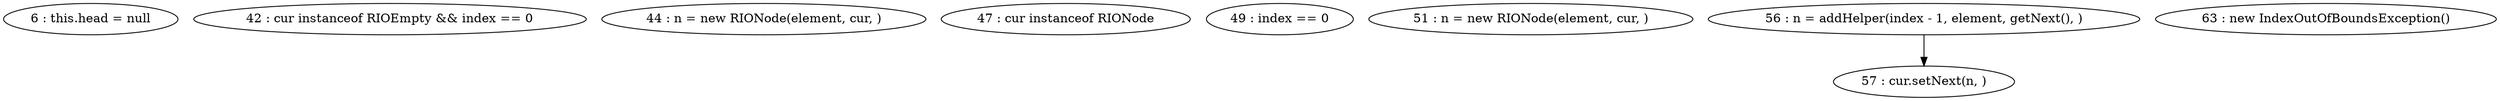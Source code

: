 digraph G {
"6 : this.head = null"
"42 : cur instanceof RIOEmpty && index == 0"
"44 : n = new RIONode(element, cur, )"
"47 : cur instanceof RIONode"
"49 : index == 0"
"51 : n = new RIONode(element, cur, )"
"56 : n = addHelper(index - 1, element, getNext(), )"
"56 : n = addHelper(index - 1, element, getNext(), )" -> "57 : cur.setNext(n, )"
"57 : cur.setNext(n, )"
"63 : new IndexOutOfBoundsException()"
}